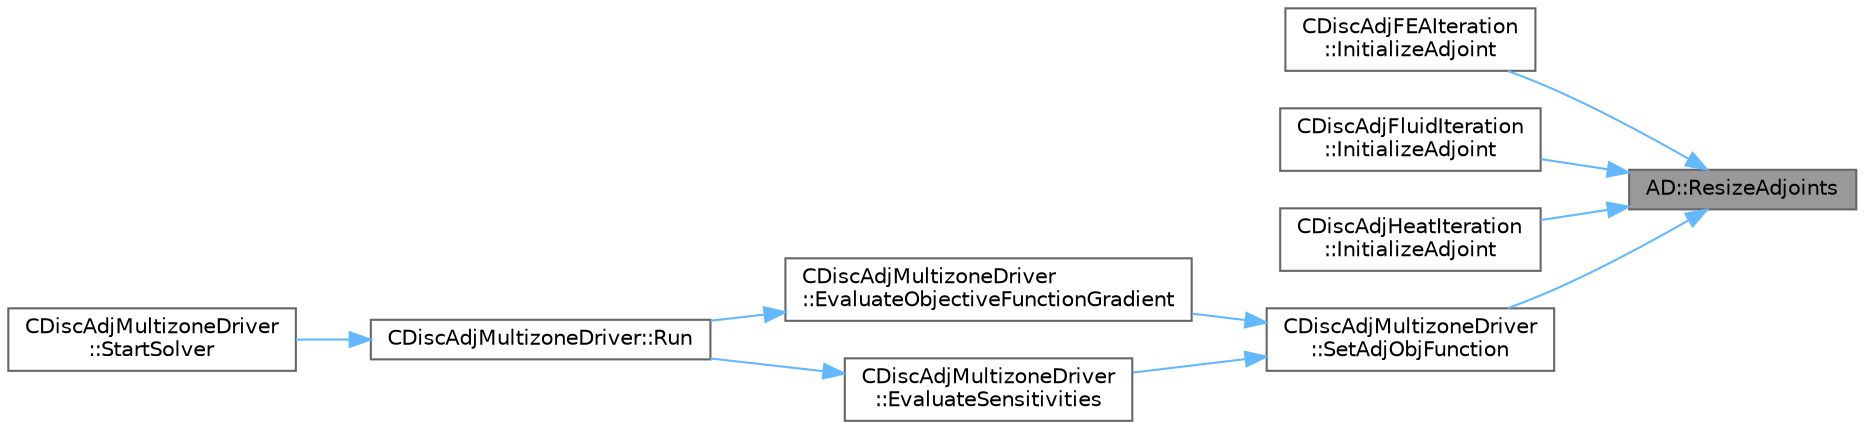digraph "AD::ResizeAdjoints"
{
 // LATEX_PDF_SIZE
  bgcolor="transparent";
  edge [fontname=Helvetica,fontsize=10,labelfontname=Helvetica,labelfontsize=10];
  node [fontname=Helvetica,fontsize=10,shape=box,height=0.2,width=0.4];
  rankdir="RL";
  Node1 [id="Node000001",label="AD::ResizeAdjoints",height=0.2,width=0.4,color="gray40", fillcolor="grey60", style="filled", fontcolor="black",tooltip="Resize the adjoint vector, for subsequent access without bounds checking."];
  Node1 -> Node2 [id="edge1_Node000001_Node000002",dir="back",color="steelblue1",style="solid",tooltip=" "];
  Node2 [id="Node000002",label="CDiscAdjFEAIteration\l::InitializeAdjoint",height=0.2,width=0.4,color="grey40", fillcolor="white", style="filled",URL="$classCDiscAdjFEAIteration.html#ab74b31bf6b8275945fa3d0dd38d73388",tooltip="Initializes the adjoints of the output variables of the FEM iteration."];
  Node1 -> Node3 [id="edge2_Node000001_Node000003",dir="back",color="steelblue1",style="solid",tooltip=" "];
  Node3 [id="Node000003",label="CDiscAdjFluidIteration\l::InitializeAdjoint",height=0.2,width=0.4,color="grey40", fillcolor="white", style="filled",URL="$classCDiscAdjFluidIteration.html#abdfbd9b57a5fec181a1a630618c3274a",tooltip="Registers all input variables of the fluid iteration."];
  Node1 -> Node4 [id="edge3_Node000001_Node000004",dir="back",color="steelblue1",style="solid",tooltip=" "];
  Node4 [id="Node000004",label="CDiscAdjHeatIteration\l::InitializeAdjoint",height=0.2,width=0.4,color="grey40", fillcolor="white", style="filled",URL="$classCDiscAdjHeatIteration.html#adeafba60eb5471ccd0780c0d075d61da",tooltip="Registers all input variables of the fluid iteration."];
  Node1 -> Node5 [id="edge4_Node000001_Node000005",dir="back",color="steelblue1",style="solid",tooltip=" "];
  Node5 [id="Node000005",label="CDiscAdjMultizoneDriver\l::SetAdjObjFunction",height=0.2,width=0.4,color="grey40", fillcolor="white", style="filled",URL="$classCDiscAdjMultizoneDriver.html#a249f7719c986035cde861eed2c61b4dd",tooltip="Initialize the adjoint value of the objective function."];
  Node5 -> Node6 [id="edge5_Node000005_Node000006",dir="back",color="steelblue1",style="solid",tooltip=" "];
  Node6 [id="Node000006",label="CDiscAdjMultizoneDriver\l::EvaluateObjectiveFunctionGradient",height=0.2,width=0.4,color="grey40", fillcolor="white", style="filled",URL="$classCDiscAdjMultizoneDriver.html#a7a644ee8fc2141f2083b91afd2cab856",tooltip="Evaluate the gradient of the objective function and add to \"External\"."];
  Node6 -> Node7 [id="edge6_Node000006_Node000007",dir="back",color="steelblue1",style="solid",tooltip=" "];
  Node7 [id="Node000007",label="CDiscAdjMultizoneDriver::Run",height=0.2,width=0.4,color="grey40", fillcolor="white", style="filled",URL="$classCDiscAdjMultizoneDriver.html#af996aecdb6d20aa4fc81c9b67295abf5",tooltip="[Overload] Run an discrete adjoint update of all solvers within multiple zones."];
  Node7 -> Node8 [id="edge7_Node000007_Node000008",dir="back",color="steelblue1",style="solid",tooltip=" "];
  Node8 [id="Node000008",label="CDiscAdjMultizoneDriver\l::StartSolver",height=0.2,width=0.4,color="grey40", fillcolor="white", style="filled",URL="$classCDiscAdjMultizoneDriver.html#a75de0a1a482ceeed4301a384f1515092",tooltip="[Overload] Launch the computation for discrete adjoint multizone problems."];
  Node5 -> Node9 [id="edge8_Node000005_Node000009",dir="back",color="steelblue1",style="solid",tooltip=" "];
  Node9 [id="Node000009",label="CDiscAdjMultizoneDriver\l::EvaluateSensitivities",height=0.2,width=0.4,color="grey40", fillcolor="white", style="filled",URL="$classCDiscAdjMultizoneDriver.html#a9d998fae109427a1061069800ad931c3",tooltip="Evaluate sensitivites for the current adjoint solution and output files."];
  Node9 -> Node7 [id="edge9_Node000009_Node000007",dir="back",color="steelblue1",style="solid",tooltip=" "];
}
